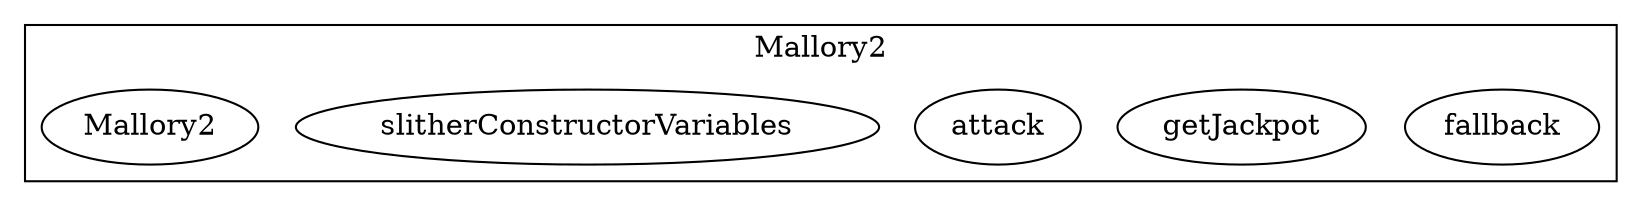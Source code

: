 strict digraph {
subgraph cluster_204_Mallory2 {
label = "Mallory2"
"204_fallback" [label="fallback"]
"204_getJackpot" [label="getJackpot"]
"204_attack" [label="attack"]
"204_slitherConstructorVariables" [label="slitherConstructorVariables"]
"204_Mallory2" [label="Mallory2"]
}subgraph cluster_solidity {
label = "[Solidity]"
}
}